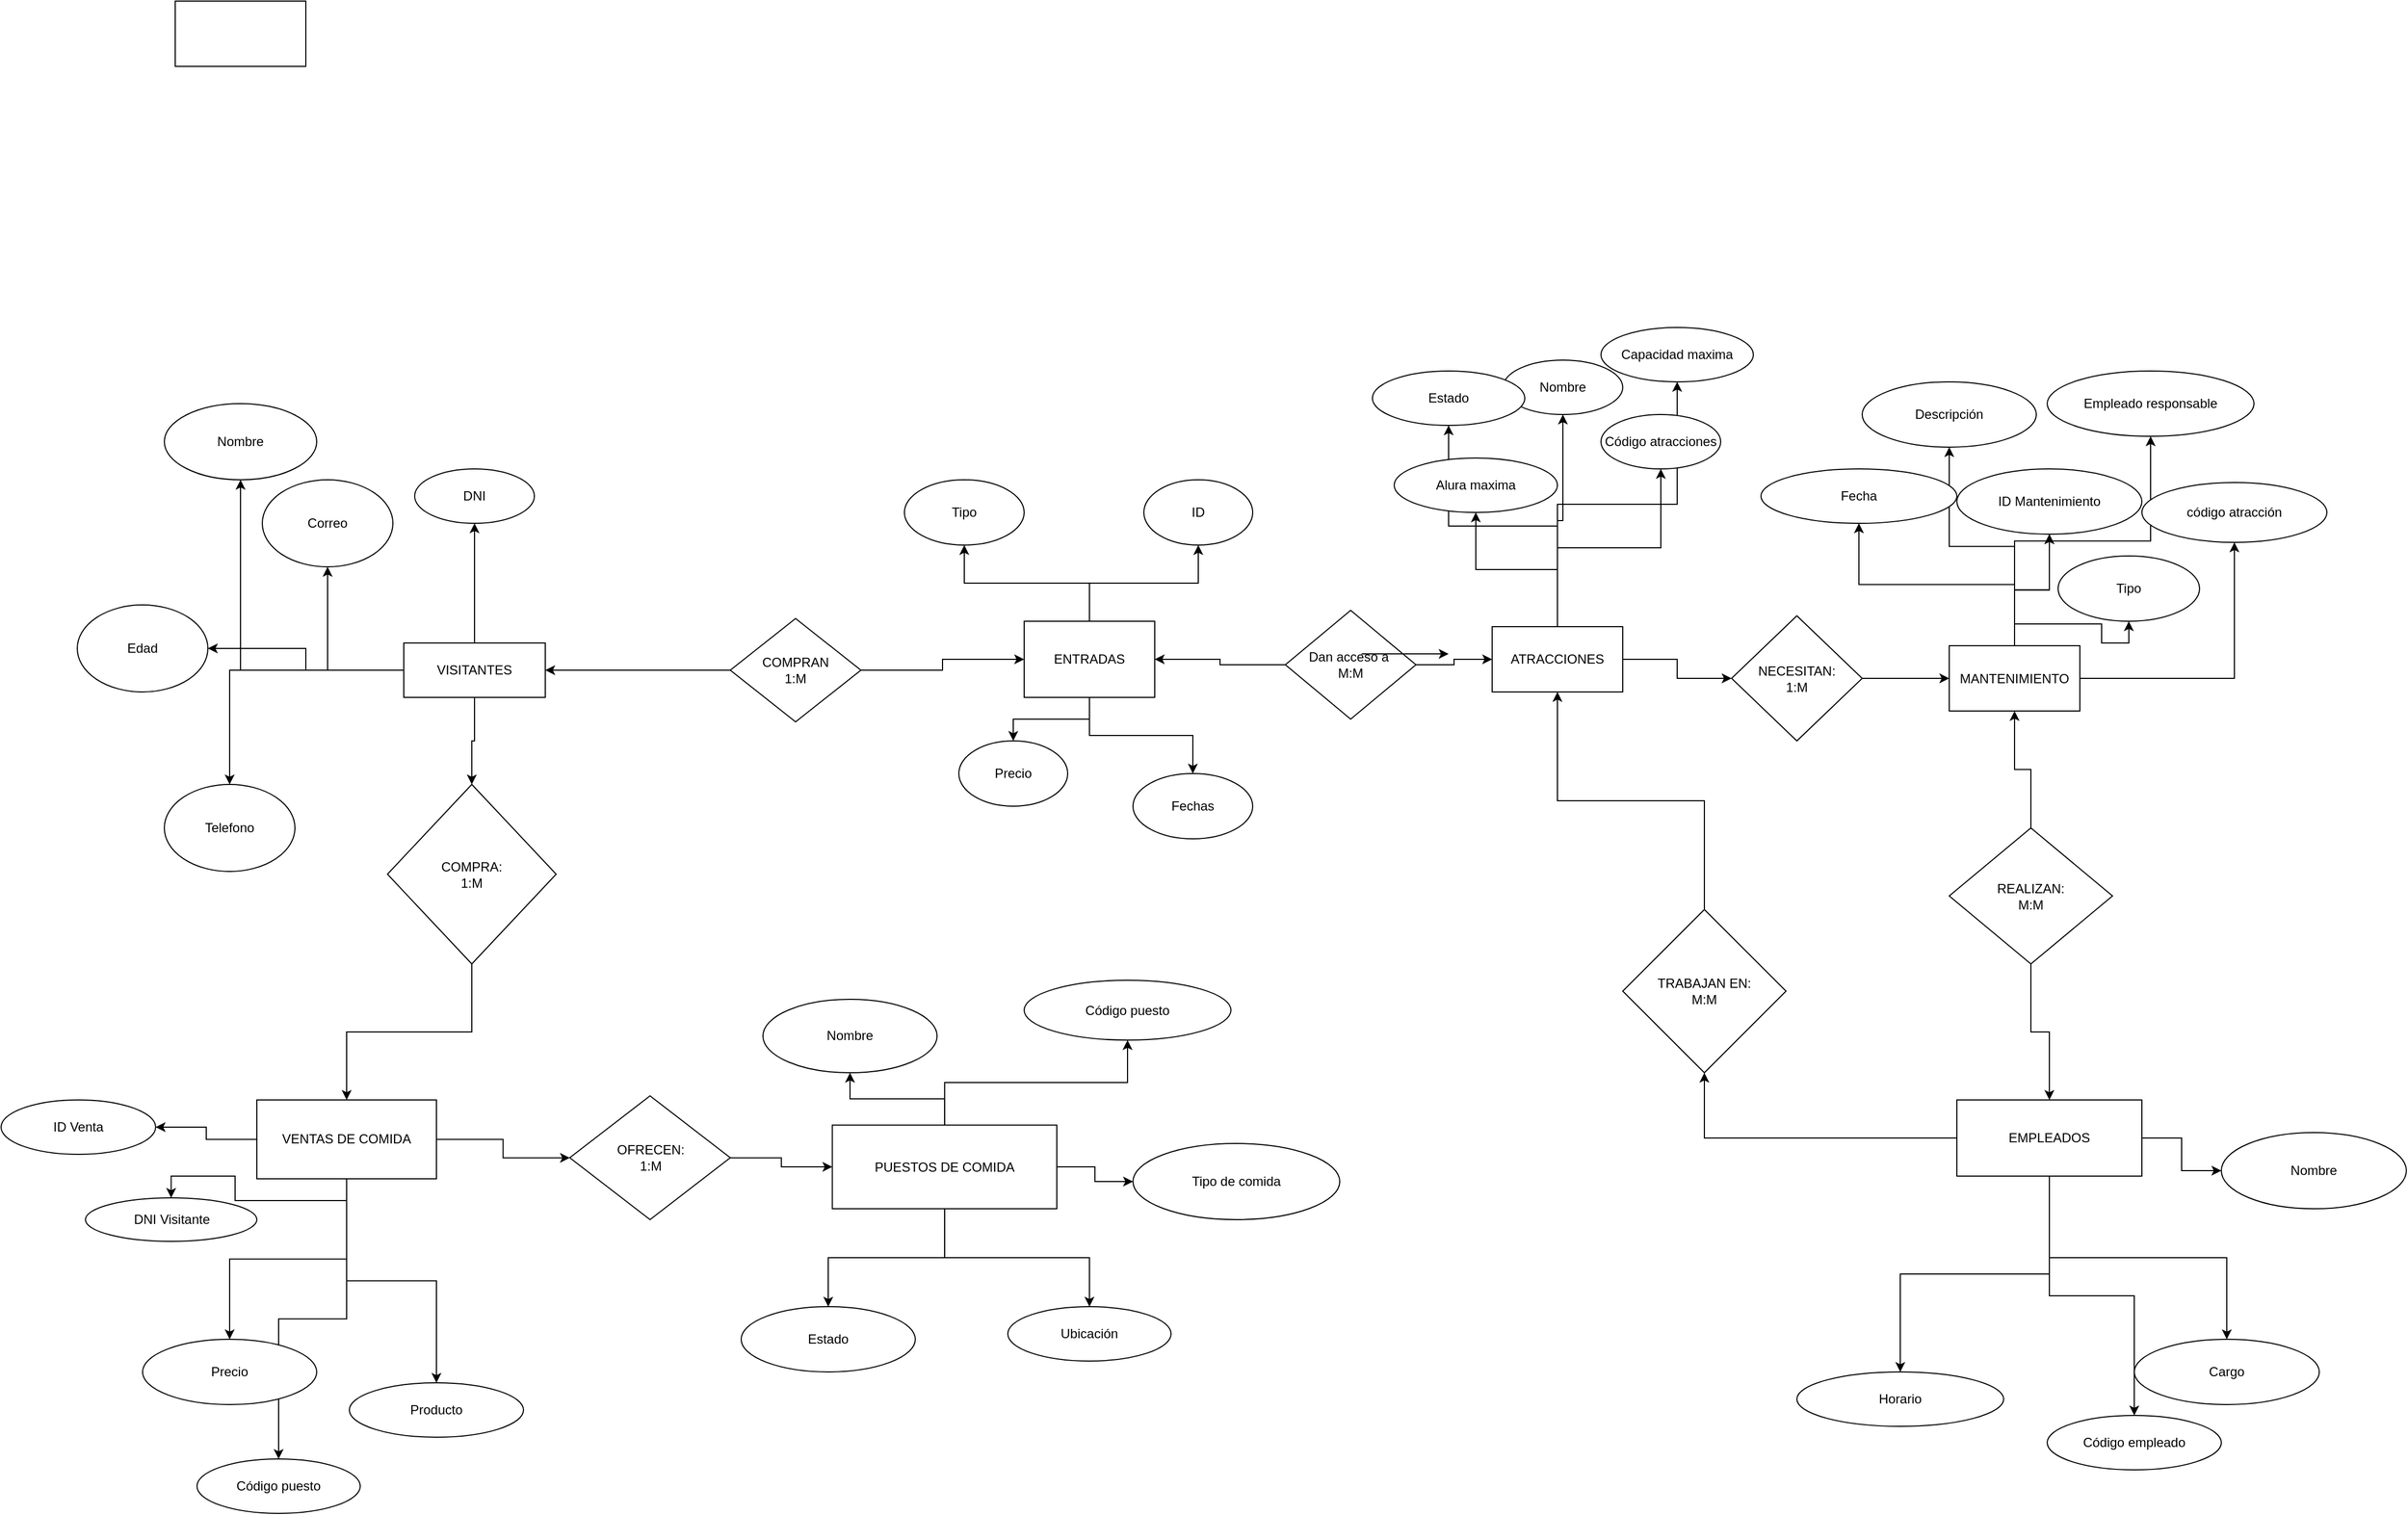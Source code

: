 <mxfile version="28.2.5">
  <diagram name="Página-1" id="XDqdjLp_TZ2LVw03JyaH">
    <mxGraphModel dx="3554" dy="2364" grid="1" gridSize="10" guides="1" tooltips="1" connect="1" arrows="1" fold="1" page="1" pageScale="1" pageWidth="827" pageHeight="1169" math="0" shadow="0">
      <root>
        <mxCell id="0" />
        <mxCell id="1" parent="0" />
        <mxCell id="s4Zd_ev0PcFyFYA2WB8W-3" value="" style="edgeStyle=orthogonalEdgeStyle;rounded=0;orthogonalLoop=1;jettySize=auto;html=1;" edge="1" parent="1" source="s4Zd_ev0PcFyFYA2WB8W-1" target="s4Zd_ev0PcFyFYA2WB8W-2">
          <mxGeometry relative="1" as="geometry" />
        </mxCell>
        <mxCell id="s4Zd_ev0PcFyFYA2WB8W-5" value="" style="edgeStyle=orthogonalEdgeStyle;rounded=0;orthogonalLoop=1;jettySize=auto;html=1;" edge="1" parent="1" source="s4Zd_ev0PcFyFYA2WB8W-1" target="s4Zd_ev0PcFyFYA2WB8W-4">
          <mxGeometry relative="1" as="geometry" />
        </mxCell>
        <mxCell id="s4Zd_ev0PcFyFYA2WB8W-10" value="" style="edgeStyle=orthogonalEdgeStyle;rounded=0;orthogonalLoop=1;jettySize=auto;html=1;" edge="1" parent="1" source="s4Zd_ev0PcFyFYA2WB8W-1" target="s4Zd_ev0PcFyFYA2WB8W-9">
          <mxGeometry relative="1" as="geometry" />
        </mxCell>
        <mxCell id="s4Zd_ev0PcFyFYA2WB8W-11" value="" style="edgeStyle=orthogonalEdgeStyle;rounded=0;orthogonalLoop=1;jettySize=auto;html=1;" edge="1" parent="1" source="s4Zd_ev0PcFyFYA2WB8W-1" target="s4Zd_ev0PcFyFYA2WB8W-8">
          <mxGeometry relative="1" as="geometry" />
        </mxCell>
        <mxCell id="s4Zd_ev0PcFyFYA2WB8W-1" value="ENTRADAS" style="rounded=0;whiteSpace=wrap;html=1;" vertex="1" parent="1">
          <mxGeometry x="150" y="170" width="120" height="70" as="geometry" />
        </mxCell>
        <mxCell id="s4Zd_ev0PcFyFYA2WB8W-2" value="ID" style="ellipse;whiteSpace=wrap;html=1;" vertex="1" parent="1">
          <mxGeometry x="260" y="40" width="100" height="60" as="geometry" />
        </mxCell>
        <mxCell id="s4Zd_ev0PcFyFYA2WB8W-4" value="Fechas" style="ellipse;whiteSpace=wrap;html=1;" vertex="1" parent="1">
          <mxGeometry x="250" y="310" width="110" height="60" as="geometry" />
        </mxCell>
        <mxCell id="s4Zd_ev0PcFyFYA2WB8W-8" value="Tipo" style="ellipse;whiteSpace=wrap;html=1;" vertex="1" parent="1">
          <mxGeometry x="40" y="40" width="110" height="60" as="geometry" />
        </mxCell>
        <mxCell id="s4Zd_ev0PcFyFYA2WB8W-9" value="Precio" style="ellipse;whiteSpace=wrap;html=1;" vertex="1" parent="1">
          <mxGeometry x="90" y="280" width="100" height="60" as="geometry" />
        </mxCell>
        <mxCell id="s4Zd_ev0PcFyFYA2WB8W-12" value="" style="rounded=0;whiteSpace=wrap;html=1;" vertex="1" parent="1">
          <mxGeometry x="-630" y="-400" width="120" height="60" as="geometry" />
        </mxCell>
        <mxCell id="s4Zd_ev0PcFyFYA2WB8W-29" value="" style="edgeStyle=orthogonalEdgeStyle;rounded=0;orthogonalLoop=1;jettySize=auto;html=1;" edge="1" parent="1" source="s4Zd_ev0PcFyFYA2WB8W-13" target="s4Zd_ev0PcFyFYA2WB8W-21">
          <mxGeometry relative="1" as="geometry" />
        </mxCell>
        <mxCell id="s4Zd_ev0PcFyFYA2WB8W-30" value="" style="edgeStyle=orthogonalEdgeStyle;rounded=0;orthogonalLoop=1;jettySize=auto;html=1;" edge="1" parent="1" source="s4Zd_ev0PcFyFYA2WB8W-13" target="s4Zd_ev0PcFyFYA2WB8W-24">
          <mxGeometry relative="1" as="geometry" />
        </mxCell>
        <mxCell id="s4Zd_ev0PcFyFYA2WB8W-31" value="" style="edgeStyle=orthogonalEdgeStyle;rounded=0;orthogonalLoop=1;jettySize=auto;html=1;" edge="1" parent="1" source="s4Zd_ev0PcFyFYA2WB8W-13" target="s4Zd_ev0PcFyFYA2WB8W-18">
          <mxGeometry relative="1" as="geometry" />
        </mxCell>
        <mxCell id="s4Zd_ev0PcFyFYA2WB8W-32" value="" style="edgeStyle=orthogonalEdgeStyle;rounded=0;orthogonalLoop=1;jettySize=auto;html=1;" edge="1" parent="1" source="s4Zd_ev0PcFyFYA2WB8W-13" target="s4Zd_ev0PcFyFYA2WB8W-14">
          <mxGeometry relative="1" as="geometry" />
        </mxCell>
        <mxCell id="s4Zd_ev0PcFyFYA2WB8W-33" value="" style="edgeStyle=orthogonalEdgeStyle;rounded=0;orthogonalLoop=1;jettySize=auto;html=1;" edge="1" parent="1" source="s4Zd_ev0PcFyFYA2WB8W-13" target="s4Zd_ev0PcFyFYA2WB8W-16">
          <mxGeometry relative="1" as="geometry" />
        </mxCell>
        <mxCell id="s4Zd_ev0PcFyFYA2WB8W-85" value="" style="edgeStyle=orthogonalEdgeStyle;rounded=0;orthogonalLoop=1;jettySize=auto;html=1;" edge="1" parent="1" source="s4Zd_ev0PcFyFYA2WB8W-13" target="s4Zd_ev0PcFyFYA2WB8W-84">
          <mxGeometry relative="1" as="geometry" />
        </mxCell>
        <mxCell id="s4Zd_ev0PcFyFYA2WB8W-13" value="VISITANTES" style="rounded=0;whiteSpace=wrap;html=1;" vertex="1" parent="1">
          <mxGeometry x="-420" y="190" width="130" height="50" as="geometry" />
        </mxCell>
        <mxCell id="s4Zd_ev0PcFyFYA2WB8W-14" value="DNI" style="ellipse;whiteSpace=wrap;html=1;" vertex="1" parent="1">
          <mxGeometry x="-410" y="30" width="110" height="50" as="geometry" />
        </mxCell>
        <mxCell id="s4Zd_ev0PcFyFYA2WB8W-16" value="Nombre" style="ellipse;whiteSpace=wrap;html=1;" vertex="1" parent="1">
          <mxGeometry x="-640" y="-30" width="140" height="70" as="geometry" />
        </mxCell>
        <mxCell id="s4Zd_ev0PcFyFYA2WB8W-18" value="Edad" style="ellipse;whiteSpace=wrap;html=1;" vertex="1" parent="1">
          <mxGeometry x="-720" y="155" width="120" height="80" as="geometry" />
        </mxCell>
        <mxCell id="s4Zd_ev0PcFyFYA2WB8W-21" value="Telefono" style="ellipse;whiteSpace=wrap;html=1;" vertex="1" parent="1">
          <mxGeometry x="-640" y="320" width="120" height="80" as="geometry" />
        </mxCell>
        <mxCell id="s4Zd_ev0PcFyFYA2WB8W-24" value="Correo" style="ellipse;whiteSpace=wrap;html=1;" vertex="1" parent="1">
          <mxGeometry x="-550" y="40" width="120" height="80" as="geometry" />
        </mxCell>
        <mxCell id="s4Zd_ev0PcFyFYA2WB8W-35" value="" style="edgeStyle=orthogonalEdgeStyle;rounded=0;orthogonalLoop=1;jettySize=auto;html=1;" edge="1" parent="1" source="s4Zd_ev0PcFyFYA2WB8W-34" target="s4Zd_ev0PcFyFYA2WB8W-1">
          <mxGeometry relative="1" as="geometry" />
        </mxCell>
        <mxCell id="s4Zd_ev0PcFyFYA2WB8W-36" value="" style="edgeStyle=orthogonalEdgeStyle;rounded=0;orthogonalLoop=1;jettySize=auto;html=1;" edge="1" parent="1" source="s4Zd_ev0PcFyFYA2WB8W-34" target="s4Zd_ev0PcFyFYA2WB8W-13">
          <mxGeometry relative="1" as="geometry" />
        </mxCell>
        <mxCell id="s4Zd_ev0PcFyFYA2WB8W-34" value="COMPRAN&lt;div&gt;1:M&lt;/div&gt;" style="rhombus;whiteSpace=wrap;html=1;" vertex="1" parent="1">
          <mxGeometry x="-120" y="167.5" width="120" height="95" as="geometry" />
        </mxCell>
        <mxCell id="s4Zd_ev0PcFyFYA2WB8W-39" value="" style="edgeStyle=orthogonalEdgeStyle;rounded=0;orthogonalLoop=1;jettySize=auto;html=1;" edge="1" parent="1" source="s4Zd_ev0PcFyFYA2WB8W-37" target="s4Zd_ev0PcFyFYA2WB8W-38">
          <mxGeometry relative="1" as="geometry" />
        </mxCell>
        <mxCell id="s4Zd_ev0PcFyFYA2WB8W-41" value="" style="edgeStyle=orthogonalEdgeStyle;rounded=0;orthogonalLoop=1;jettySize=auto;html=1;" edge="1" parent="1" source="s4Zd_ev0PcFyFYA2WB8W-37" target="s4Zd_ev0PcFyFYA2WB8W-40">
          <mxGeometry relative="1" as="geometry" />
        </mxCell>
        <mxCell id="s4Zd_ev0PcFyFYA2WB8W-43" value="" style="edgeStyle=orthogonalEdgeStyle;rounded=0;orthogonalLoop=1;jettySize=auto;html=1;" edge="1" parent="1" source="s4Zd_ev0PcFyFYA2WB8W-37" target="s4Zd_ev0PcFyFYA2WB8W-42">
          <mxGeometry relative="1" as="geometry" />
        </mxCell>
        <mxCell id="s4Zd_ev0PcFyFYA2WB8W-45" value="" style="edgeStyle=orthogonalEdgeStyle;rounded=0;orthogonalLoop=1;jettySize=auto;html=1;" edge="1" parent="1" source="s4Zd_ev0PcFyFYA2WB8W-37" target="s4Zd_ev0PcFyFYA2WB8W-44">
          <mxGeometry relative="1" as="geometry" />
        </mxCell>
        <mxCell id="s4Zd_ev0PcFyFYA2WB8W-47" value="" style="edgeStyle=orthogonalEdgeStyle;rounded=0;orthogonalLoop=1;jettySize=auto;html=1;" edge="1" parent="1" source="s4Zd_ev0PcFyFYA2WB8W-37" target="s4Zd_ev0PcFyFYA2WB8W-46">
          <mxGeometry relative="1" as="geometry" />
        </mxCell>
        <mxCell id="s4Zd_ev0PcFyFYA2WB8W-65" value="" style="edgeStyle=orthogonalEdgeStyle;rounded=0;orthogonalLoop=1;jettySize=auto;html=1;" edge="1" parent="1" source="s4Zd_ev0PcFyFYA2WB8W-37" target="s4Zd_ev0PcFyFYA2WB8W-64">
          <mxGeometry relative="1" as="geometry" />
        </mxCell>
        <mxCell id="s4Zd_ev0PcFyFYA2WB8W-37" value="ATRACCIONES" style="rounded=0;whiteSpace=wrap;html=1;" vertex="1" parent="1">
          <mxGeometry x="580" y="175" width="120" height="60" as="geometry" />
        </mxCell>
        <mxCell id="s4Zd_ev0PcFyFYA2WB8W-38" value="Código atracciones" style="ellipse;whiteSpace=wrap;html=1;" vertex="1" parent="1">
          <mxGeometry x="680" y="-20" width="110" height="50" as="geometry" />
        </mxCell>
        <mxCell id="s4Zd_ev0PcFyFYA2WB8W-40" value="Nombre" style="ellipse;whiteSpace=wrap;html=1;" vertex="1" parent="1">
          <mxGeometry x="590" y="-70" width="110" height="50" as="geometry" />
        </mxCell>
        <mxCell id="s4Zd_ev0PcFyFYA2WB8W-42" value="Capacidad maxima" style="ellipse;whiteSpace=wrap;html=1;" vertex="1" parent="1">
          <mxGeometry x="680" y="-100" width="140" height="50" as="geometry" />
        </mxCell>
        <mxCell id="s4Zd_ev0PcFyFYA2WB8W-44" value="Alura maxima" style="ellipse;whiteSpace=wrap;html=1;" vertex="1" parent="1">
          <mxGeometry x="490" y="20" width="150" height="50" as="geometry" />
        </mxCell>
        <mxCell id="s4Zd_ev0PcFyFYA2WB8W-46" value="Estado" style="ellipse;whiteSpace=wrap;html=1;" vertex="1" parent="1">
          <mxGeometry x="470" y="-60" width="140" height="50" as="geometry" />
        </mxCell>
        <mxCell id="s4Zd_ev0PcFyFYA2WB8W-49" value="" style="edgeStyle=orthogonalEdgeStyle;rounded=0;orthogonalLoop=1;jettySize=auto;html=1;" edge="1" parent="1" source="s4Zd_ev0PcFyFYA2WB8W-48" target="s4Zd_ev0PcFyFYA2WB8W-37">
          <mxGeometry relative="1" as="geometry" />
        </mxCell>
        <mxCell id="s4Zd_ev0PcFyFYA2WB8W-50" value="" style="edgeStyle=orthogonalEdgeStyle;rounded=0;orthogonalLoop=1;jettySize=auto;html=1;" edge="1" parent="1" source="s4Zd_ev0PcFyFYA2WB8W-48" target="s4Zd_ev0PcFyFYA2WB8W-1">
          <mxGeometry relative="1" as="geometry" />
        </mxCell>
        <mxCell id="s4Zd_ev0PcFyFYA2WB8W-48" value="Dan acceso a&amp;nbsp;&lt;div&gt;M:M&lt;/div&gt;" style="rhombus;whiteSpace=wrap;html=1;" vertex="1" parent="1">
          <mxGeometry x="390" y="160" width="120" height="100" as="geometry" />
        </mxCell>
        <mxCell id="s4Zd_ev0PcFyFYA2WB8W-53" value="" style="edgeStyle=orthogonalEdgeStyle;rounded=0;orthogonalLoop=1;jettySize=auto;html=1;" edge="1" parent="1" source="s4Zd_ev0PcFyFYA2WB8W-51" target="s4Zd_ev0PcFyFYA2WB8W-52">
          <mxGeometry relative="1" as="geometry" />
        </mxCell>
        <mxCell id="s4Zd_ev0PcFyFYA2WB8W-55" value="" style="edgeStyle=orthogonalEdgeStyle;rounded=0;orthogonalLoop=1;jettySize=auto;html=1;" edge="1" parent="1" source="s4Zd_ev0PcFyFYA2WB8W-51" target="s4Zd_ev0PcFyFYA2WB8W-54">
          <mxGeometry relative="1" as="geometry" />
        </mxCell>
        <mxCell id="s4Zd_ev0PcFyFYA2WB8W-57" value="" style="edgeStyle=orthogonalEdgeStyle;rounded=0;orthogonalLoop=1;jettySize=auto;html=1;" edge="1" parent="1" source="s4Zd_ev0PcFyFYA2WB8W-51" target="s4Zd_ev0PcFyFYA2WB8W-56">
          <mxGeometry relative="1" as="geometry" />
        </mxCell>
        <mxCell id="s4Zd_ev0PcFyFYA2WB8W-59" value="" style="edgeStyle=orthogonalEdgeStyle;rounded=0;orthogonalLoop=1;jettySize=auto;html=1;" edge="1" parent="1" source="s4Zd_ev0PcFyFYA2WB8W-51" target="s4Zd_ev0PcFyFYA2WB8W-58">
          <mxGeometry relative="1" as="geometry" />
        </mxCell>
        <mxCell id="s4Zd_ev0PcFyFYA2WB8W-63" value="" style="edgeStyle=orthogonalEdgeStyle;rounded=0;orthogonalLoop=1;jettySize=auto;html=1;" edge="1" parent="1" source="s4Zd_ev0PcFyFYA2WB8W-51" target="s4Zd_ev0PcFyFYA2WB8W-60">
          <mxGeometry relative="1" as="geometry" />
        </mxCell>
        <mxCell id="s4Zd_ev0PcFyFYA2WB8W-51" value="EMPLEADOS" style="rounded=0;whiteSpace=wrap;html=1;" vertex="1" parent="1">
          <mxGeometry x="1007" y="610" width="170" height="70" as="geometry" />
        </mxCell>
        <mxCell id="s4Zd_ev0PcFyFYA2WB8W-52" value="Código empleado" style="ellipse;whiteSpace=wrap;html=1;" vertex="1" parent="1">
          <mxGeometry x="1090" y="900" width="160" height="50" as="geometry" />
        </mxCell>
        <mxCell id="s4Zd_ev0PcFyFYA2WB8W-54" value="Nombre" style="ellipse;whiteSpace=wrap;html=1;" vertex="1" parent="1">
          <mxGeometry x="1250" y="640" width="170" height="70" as="geometry" />
        </mxCell>
        <mxCell id="s4Zd_ev0PcFyFYA2WB8W-56" value="Cargo" style="ellipse;whiteSpace=wrap;html=1;" vertex="1" parent="1">
          <mxGeometry x="1170" y="830" width="170" height="60" as="geometry" />
        </mxCell>
        <mxCell id="s4Zd_ev0PcFyFYA2WB8W-58" value="Horario" style="ellipse;whiteSpace=wrap;html=1;" vertex="1" parent="1">
          <mxGeometry x="860" y="860" width="190" height="50" as="geometry" />
        </mxCell>
        <mxCell id="s4Zd_ev0PcFyFYA2WB8W-61" value="" style="edgeStyle=orthogonalEdgeStyle;rounded=0;orthogonalLoop=1;jettySize=auto;html=1;" edge="1" parent="1" source="s4Zd_ev0PcFyFYA2WB8W-60" target="s4Zd_ev0PcFyFYA2WB8W-37">
          <mxGeometry relative="1" as="geometry" />
        </mxCell>
        <mxCell id="s4Zd_ev0PcFyFYA2WB8W-60" value="TRABAJAN EN:&lt;div&gt;M:M&lt;/div&gt;" style="rhombus;whiteSpace=wrap;html=1;" vertex="1" parent="1">
          <mxGeometry x="700" y="435" width="150" height="150" as="geometry" />
        </mxCell>
        <mxCell id="s4Zd_ev0PcFyFYA2WB8W-67" value="" style="edgeStyle=orthogonalEdgeStyle;rounded=0;orthogonalLoop=1;jettySize=auto;html=1;" edge="1" parent="1" source="s4Zd_ev0PcFyFYA2WB8W-64" target="s4Zd_ev0PcFyFYA2WB8W-66">
          <mxGeometry relative="1" as="geometry" />
        </mxCell>
        <mxCell id="s4Zd_ev0PcFyFYA2WB8W-64" value="NECESITAN:&lt;div&gt;1:M&lt;/div&gt;" style="rhombus;whiteSpace=wrap;html=1;rounded=0;" vertex="1" parent="1">
          <mxGeometry x="800" y="165" width="120" height="115" as="geometry" />
        </mxCell>
        <mxCell id="s4Zd_ev0PcFyFYA2WB8W-69" value="" style="edgeStyle=orthogonalEdgeStyle;rounded=0;orthogonalLoop=1;jettySize=auto;html=1;" edge="1" parent="1" source="s4Zd_ev0PcFyFYA2WB8W-66" target="s4Zd_ev0PcFyFYA2WB8W-68">
          <mxGeometry relative="1" as="geometry" />
        </mxCell>
        <mxCell id="s4Zd_ev0PcFyFYA2WB8W-70" value="" style="edgeStyle=orthogonalEdgeStyle;rounded=0;orthogonalLoop=1;jettySize=auto;html=1;" edge="1" parent="1" source="s4Zd_ev0PcFyFYA2WB8W-66" target="s4Zd_ev0PcFyFYA2WB8W-68">
          <mxGeometry relative="1" as="geometry" />
        </mxCell>
        <mxCell id="s4Zd_ev0PcFyFYA2WB8W-72" value="" style="edgeStyle=orthogonalEdgeStyle;rounded=0;orthogonalLoop=1;jettySize=auto;html=1;" edge="1" parent="1" source="s4Zd_ev0PcFyFYA2WB8W-66" target="s4Zd_ev0PcFyFYA2WB8W-71">
          <mxGeometry relative="1" as="geometry" />
        </mxCell>
        <mxCell id="s4Zd_ev0PcFyFYA2WB8W-74" value="" style="edgeStyle=orthogonalEdgeStyle;rounded=0;orthogonalLoop=1;jettySize=auto;html=1;" edge="1" parent="1" source="s4Zd_ev0PcFyFYA2WB8W-66" target="s4Zd_ev0PcFyFYA2WB8W-73">
          <mxGeometry relative="1" as="geometry" />
        </mxCell>
        <mxCell id="s4Zd_ev0PcFyFYA2WB8W-76" value="" style="edgeStyle=orthogonalEdgeStyle;rounded=0;orthogonalLoop=1;jettySize=auto;html=1;" edge="1" parent="1" source="s4Zd_ev0PcFyFYA2WB8W-66" target="s4Zd_ev0PcFyFYA2WB8W-75">
          <mxGeometry relative="1" as="geometry" />
        </mxCell>
        <mxCell id="s4Zd_ev0PcFyFYA2WB8W-78" value="" style="edgeStyle=orthogonalEdgeStyle;rounded=0;orthogonalLoop=1;jettySize=auto;html=1;" edge="1" parent="1" source="s4Zd_ev0PcFyFYA2WB8W-66" target="s4Zd_ev0PcFyFYA2WB8W-77">
          <mxGeometry relative="1" as="geometry" />
        </mxCell>
        <mxCell id="s4Zd_ev0PcFyFYA2WB8W-80" value="" style="edgeStyle=orthogonalEdgeStyle;rounded=0;orthogonalLoop=1;jettySize=auto;html=1;" edge="1" parent="1" source="s4Zd_ev0PcFyFYA2WB8W-66" target="s4Zd_ev0PcFyFYA2WB8W-79">
          <mxGeometry relative="1" as="geometry" />
        </mxCell>
        <mxCell id="s4Zd_ev0PcFyFYA2WB8W-66" value="MANTENIMIENTO" style="rounded=0;whiteSpace=wrap;html=1;" vertex="1" parent="1">
          <mxGeometry x="1000" y="192.5" width="120" height="60" as="geometry" />
        </mxCell>
        <mxCell id="s4Zd_ev0PcFyFYA2WB8W-68" value="ID Mantenimiento" style="ellipse;whiteSpace=wrap;html=1;" vertex="1" parent="1">
          <mxGeometry x="1007" y="30" width="170" height="60" as="geometry" />
        </mxCell>
        <mxCell id="s4Zd_ev0PcFyFYA2WB8W-71" value="código atracción" style="ellipse;whiteSpace=wrap;html=1;" vertex="1" parent="1">
          <mxGeometry x="1177" y="42.5" width="170" height="55" as="geometry" />
        </mxCell>
        <mxCell id="s4Zd_ev0PcFyFYA2WB8W-73" value="Fecha" style="ellipse;whiteSpace=wrap;html=1;" vertex="1" parent="1">
          <mxGeometry x="827" y="30" width="180" height="50" as="geometry" />
        </mxCell>
        <mxCell id="s4Zd_ev0PcFyFYA2WB8W-75" value="Tipo" style="ellipse;whiteSpace=wrap;html=1;" vertex="1" parent="1">
          <mxGeometry x="1100" y="110" width="130" height="60" as="geometry" />
        </mxCell>
        <mxCell id="s4Zd_ev0PcFyFYA2WB8W-77" value="Descripción" style="ellipse;whiteSpace=wrap;html=1;" vertex="1" parent="1">
          <mxGeometry x="920" y="-50" width="160" height="60" as="geometry" />
        </mxCell>
        <mxCell id="s4Zd_ev0PcFyFYA2WB8W-79" value="Empleado responsable" style="ellipse;whiteSpace=wrap;html=1;" vertex="1" parent="1">
          <mxGeometry x="1090" y="-60" width="190" height="60" as="geometry" />
        </mxCell>
        <mxCell id="s4Zd_ev0PcFyFYA2WB8W-82" value="" style="edgeStyle=orthogonalEdgeStyle;rounded=0;orthogonalLoop=1;jettySize=auto;html=1;" edge="1" parent="1" source="s4Zd_ev0PcFyFYA2WB8W-81" target="s4Zd_ev0PcFyFYA2WB8W-51">
          <mxGeometry relative="1" as="geometry" />
        </mxCell>
        <mxCell id="s4Zd_ev0PcFyFYA2WB8W-83" value="" style="edgeStyle=orthogonalEdgeStyle;rounded=0;orthogonalLoop=1;jettySize=auto;html=1;" edge="1" parent="1" source="s4Zd_ev0PcFyFYA2WB8W-81" target="s4Zd_ev0PcFyFYA2WB8W-66">
          <mxGeometry relative="1" as="geometry" />
        </mxCell>
        <mxCell id="s4Zd_ev0PcFyFYA2WB8W-81" value="REALIZAN:&lt;div&gt;M:M&lt;/div&gt;" style="rhombus;whiteSpace=wrap;html=1;" vertex="1" parent="1">
          <mxGeometry x="1000" y="360" width="150" height="125" as="geometry" />
        </mxCell>
        <mxCell id="s4Zd_ev0PcFyFYA2WB8W-87" value="" style="edgeStyle=orthogonalEdgeStyle;rounded=0;orthogonalLoop=1;jettySize=auto;html=1;" edge="1" parent="1" source="s4Zd_ev0PcFyFYA2WB8W-84" target="s4Zd_ev0PcFyFYA2WB8W-86">
          <mxGeometry relative="1" as="geometry" />
        </mxCell>
        <mxCell id="s4Zd_ev0PcFyFYA2WB8W-84" value="COMPRA:&lt;div&gt;1:M&lt;/div&gt;" style="rhombus;whiteSpace=wrap;html=1;rounded=0;" vertex="1" parent="1">
          <mxGeometry x="-435" y="320" width="155" height="165" as="geometry" />
        </mxCell>
        <mxCell id="s4Zd_ev0PcFyFYA2WB8W-89" value="" style="edgeStyle=orthogonalEdgeStyle;rounded=0;orthogonalLoop=1;jettySize=auto;html=1;" edge="1" parent="1" source="s4Zd_ev0PcFyFYA2WB8W-86" target="s4Zd_ev0PcFyFYA2WB8W-88">
          <mxGeometry relative="1" as="geometry" />
        </mxCell>
        <mxCell id="s4Zd_ev0PcFyFYA2WB8W-91" value="" style="edgeStyle=orthogonalEdgeStyle;rounded=0;orthogonalLoop=1;jettySize=auto;html=1;" edge="1" parent="1" source="s4Zd_ev0PcFyFYA2WB8W-86" target="s4Zd_ev0PcFyFYA2WB8W-90">
          <mxGeometry relative="1" as="geometry" />
        </mxCell>
        <mxCell id="s4Zd_ev0PcFyFYA2WB8W-93" value="" style="edgeStyle=orthogonalEdgeStyle;rounded=0;orthogonalLoop=1;jettySize=auto;html=1;" edge="1" parent="1" source="s4Zd_ev0PcFyFYA2WB8W-86" target="s4Zd_ev0PcFyFYA2WB8W-92">
          <mxGeometry relative="1" as="geometry" />
        </mxCell>
        <mxCell id="s4Zd_ev0PcFyFYA2WB8W-95" value="" style="edgeStyle=orthogonalEdgeStyle;rounded=0;orthogonalLoop=1;jettySize=auto;html=1;" edge="1" parent="1" source="s4Zd_ev0PcFyFYA2WB8W-86" target="s4Zd_ev0PcFyFYA2WB8W-94">
          <mxGeometry relative="1" as="geometry" />
        </mxCell>
        <mxCell id="s4Zd_ev0PcFyFYA2WB8W-97" value="" style="edgeStyle=orthogonalEdgeStyle;rounded=0;orthogonalLoop=1;jettySize=auto;html=1;" edge="1" parent="1" source="s4Zd_ev0PcFyFYA2WB8W-86" target="s4Zd_ev0PcFyFYA2WB8W-96">
          <mxGeometry relative="1" as="geometry" />
        </mxCell>
        <mxCell id="s4Zd_ev0PcFyFYA2WB8W-99" value="" style="edgeStyle=orthogonalEdgeStyle;rounded=0;orthogonalLoop=1;jettySize=auto;html=1;" edge="1" parent="1" source="s4Zd_ev0PcFyFYA2WB8W-86" target="s4Zd_ev0PcFyFYA2WB8W-98">
          <mxGeometry relative="1" as="geometry" />
        </mxCell>
        <mxCell id="s4Zd_ev0PcFyFYA2WB8W-86" value="VENTAS DE COMIDA" style="whiteSpace=wrap;html=1;rounded=0;" vertex="1" parent="1">
          <mxGeometry x="-555" y="610" width="165" height="72.5" as="geometry" />
        </mxCell>
        <mxCell id="s4Zd_ev0PcFyFYA2WB8W-88" value="ID Venta" style="ellipse;whiteSpace=wrap;html=1;" vertex="1" parent="1">
          <mxGeometry x="-790" y="610" width="142" height="50" as="geometry" />
        </mxCell>
        <mxCell id="s4Zd_ev0PcFyFYA2WB8W-90" value="Código puesto" style="ellipse;whiteSpace=wrap;html=1;" vertex="1" parent="1">
          <mxGeometry x="-610" y="940" width="150" height="50" as="geometry" />
        </mxCell>
        <mxCell id="s4Zd_ev0PcFyFYA2WB8W-92" value="DNI Visitante" style="ellipse;whiteSpace=wrap;html=1;" vertex="1" parent="1">
          <mxGeometry x="-712.5" y="700" width="157.5" height="40" as="geometry" />
        </mxCell>
        <mxCell id="s4Zd_ev0PcFyFYA2WB8W-94" value="Producto" style="ellipse;whiteSpace=wrap;html=1;" vertex="1" parent="1">
          <mxGeometry x="-470" y="870" width="160" height="50" as="geometry" />
        </mxCell>
        <mxCell id="s4Zd_ev0PcFyFYA2WB8W-96" value="Precio" style="ellipse;whiteSpace=wrap;html=1;" vertex="1" parent="1">
          <mxGeometry x="-660" y="830" width="160" height="60" as="geometry" />
        </mxCell>
        <mxCell id="s4Zd_ev0PcFyFYA2WB8W-101" value="" style="edgeStyle=orthogonalEdgeStyle;rounded=0;orthogonalLoop=1;jettySize=auto;html=1;" edge="1" parent="1" source="s4Zd_ev0PcFyFYA2WB8W-98" target="s4Zd_ev0PcFyFYA2WB8W-100">
          <mxGeometry relative="1" as="geometry" />
        </mxCell>
        <mxCell id="s4Zd_ev0PcFyFYA2WB8W-98" value="OFRECEN:&lt;div&gt;1:M&lt;/div&gt;" style="rhombus;whiteSpace=wrap;html=1;rounded=0;" vertex="1" parent="1">
          <mxGeometry x="-267.5" y="606.25" width="147.5" height="113.75" as="geometry" />
        </mxCell>
        <mxCell id="s4Zd_ev0PcFyFYA2WB8W-103" value="" style="edgeStyle=orthogonalEdgeStyle;rounded=0;orthogonalLoop=1;jettySize=auto;html=1;" edge="1" parent="1" source="s4Zd_ev0PcFyFYA2WB8W-100" target="s4Zd_ev0PcFyFYA2WB8W-102">
          <mxGeometry relative="1" as="geometry" />
        </mxCell>
        <mxCell id="s4Zd_ev0PcFyFYA2WB8W-105" value="" style="edgeStyle=orthogonalEdgeStyle;rounded=0;orthogonalLoop=1;jettySize=auto;html=1;" edge="1" parent="1" source="s4Zd_ev0PcFyFYA2WB8W-100" target="s4Zd_ev0PcFyFYA2WB8W-104">
          <mxGeometry relative="1" as="geometry" />
        </mxCell>
        <mxCell id="s4Zd_ev0PcFyFYA2WB8W-107" value="" style="edgeStyle=orthogonalEdgeStyle;rounded=0;orthogonalLoop=1;jettySize=auto;html=1;" edge="1" parent="1" source="s4Zd_ev0PcFyFYA2WB8W-100" target="s4Zd_ev0PcFyFYA2WB8W-106">
          <mxGeometry relative="1" as="geometry" />
        </mxCell>
        <mxCell id="s4Zd_ev0PcFyFYA2WB8W-109" value="" style="edgeStyle=orthogonalEdgeStyle;rounded=0;orthogonalLoop=1;jettySize=auto;html=1;" edge="1" parent="1" source="s4Zd_ev0PcFyFYA2WB8W-100" target="s4Zd_ev0PcFyFYA2WB8W-108">
          <mxGeometry relative="1" as="geometry" />
        </mxCell>
        <mxCell id="s4Zd_ev0PcFyFYA2WB8W-111" value="" style="edgeStyle=orthogonalEdgeStyle;rounded=0;orthogonalLoop=1;jettySize=auto;html=1;" edge="1" parent="1" source="s4Zd_ev0PcFyFYA2WB8W-100" target="s4Zd_ev0PcFyFYA2WB8W-110">
          <mxGeometry relative="1" as="geometry" />
        </mxCell>
        <mxCell id="s4Zd_ev0PcFyFYA2WB8W-100" value="PUESTOS DE COMIDA" style="whiteSpace=wrap;html=1;rounded=0;" vertex="1" parent="1">
          <mxGeometry x="-26.25" y="633.13" width="206.25" height="76.88" as="geometry" />
        </mxCell>
        <mxCell id="s4Zd_ev0PcFyFYA2WB8W-102" value="Código puesto" style="ellipse;whiteSpace=wrap;html=1;" vertex="1" parent="1">
          <mxGeometry x="150" y="500" width="190" height="55" as="geometry" />
        </mxCell>
        <mxCell id="s4Zd_ev0PcFyFYA2WB8W-104" value="Nombre" style="ellipse;whiteSpace=wrap;html=1;" vertex="1" parent="1">
          <mxGeometry x="-90" y="517.5" width="160" height="67.5" as="geometry" />
        </mxCell>
        <mxCell id="s4Zd_ev0PcFyFYA2WB8W-106" value="Tipo de comida" style="ellipse;whiteSpace=wrap;html=1;" vertex="1" parent="1">
          <mxGeometry x="250" y="650" width="190" height="70" as="geometry" />
        </mxCell>
        <mxCell id="s4Zd_ev0PcFyFYA2WB8W-108" value="Ubicación" style="ellipse;whiteSpace=wrap;html=1;" vertex="1" parent="1">
          <mxGeometry x="135" y="800" width="150" height="50" as="geometry" />
        </mxCell>
        <mxCell id="s4Zd_ev0PcFyFYA2WB8W-110" value="Estado" style="ellipse;whiteSpace=wrap;html=1;" vertex="1" parent="1">
          <mxGeometry x="-110" y="800" width="160" height="60" as="geometry" />
        </mxCell>
        <mxCell id="s4Zd_ev0PcFyFYA2WB8W-112" value="" style="edgeStyle=none;orthogonalLoop=1;jettySize=auto;html=1;rounded=0;" edge="1" parent="1">
          <mxGeometry width="80" relative="1" as="geometry">
            <mxPoint x="460" y="200" as="sourcePoint" />
            <mxPoint x="540" y="200" as="targetPoint" />
            <Array as="points" />
          </mxGeometry>
        </mxCell>
      </root>
    </mxGraphModel>
  </diagram>
</mxfile>
